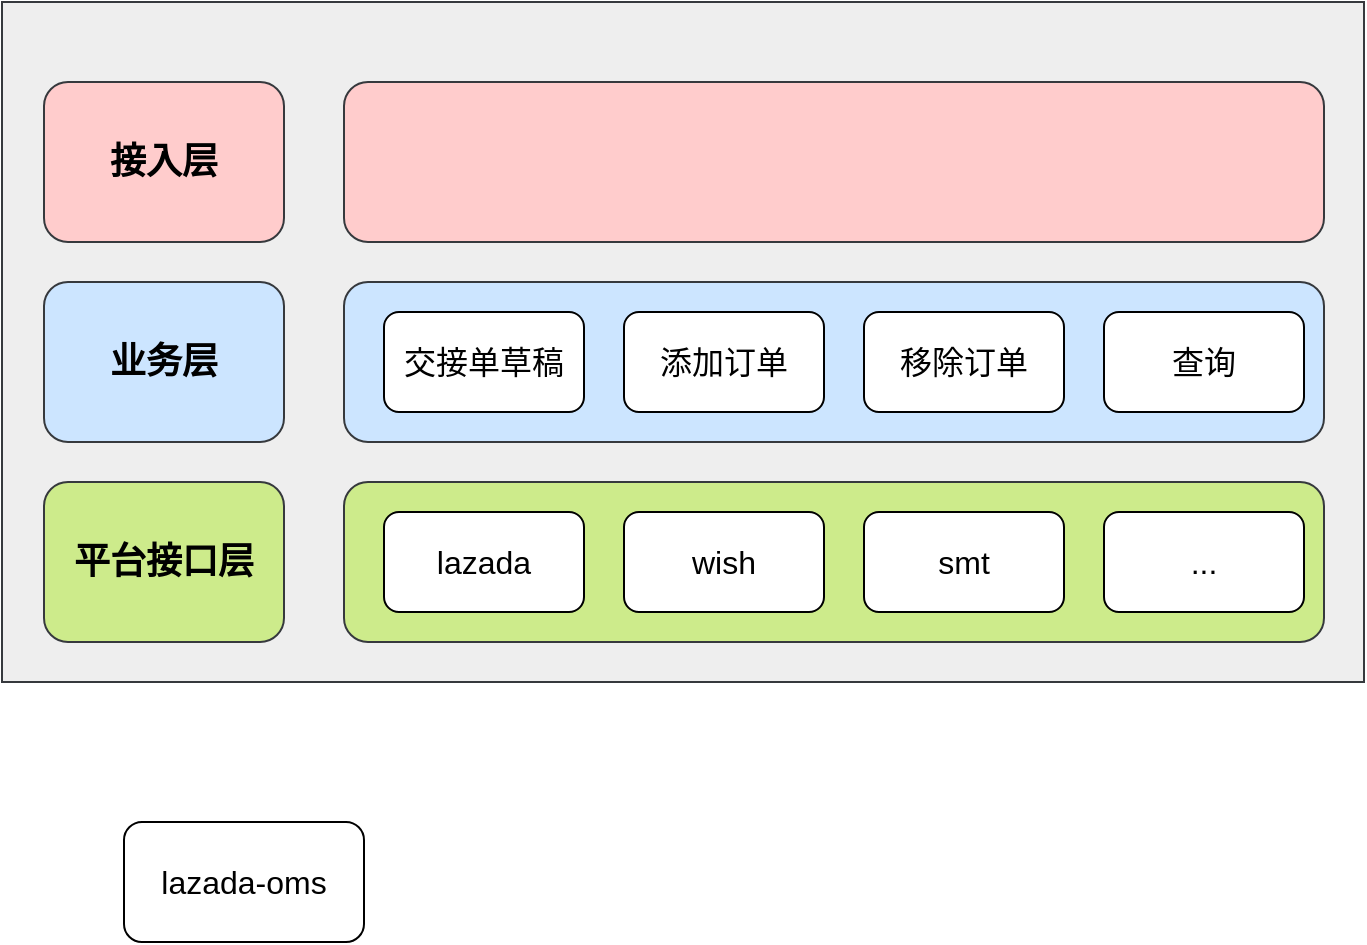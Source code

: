 <mxfile version="21.1.9" type="github">
  <diagram name="第 1 页" id="eg49ZaoTi7A60mhF3NfQ">
    <mxGraphModel dx="1434" dy="756" grid="1" gridSize="10" guides="1" tooltips="1" connect="1" arrows="1" fold="1" page="1" pageScale="1" pageWidth="827" pageHeight="1169" math="0" shadow="0">
      <root>
        <mxCell id="0" />
        <mxCell id="1" parent="0" />
        <mxCell id="jHrgZvA_I-LLRUM1Vone-2" value="" style="rounded=0;whiteSpace=wrap;html=1;fillColor=#eeeeee;strokeColor=#36393d;" vertex="1" parent="1">
          <mxGeometry x="69" y="160" width="681" height="340" as="geometry" />
        </mxCell>
        <mxCell id="jHrgZvA_I-LLRUM1Vone-3" value="&lt;b&gt;&lt;font style=&quot;font-size: 18px;&quot;&gt;平台接口层&lt;/font&gt;&lt;/b&gt;" style="rounded=1;whiteSpace=wrap;html=1;fillColor=#cdeb8b;strokeColor=#36393d;" vertex="1" parent="1">
          <mxGeometry x="90" y="400" width="120" height="80" as="geometry" />
        </mxCell>
        <mxCell id="jHrgZvA_I-LLRUM1Vone-4" value="" style="rounded=1;whiteSpace=wrap;html=1;fillColor=#cdeb8b;strokeColor=#36393d;" vertex="1" parent="1">
          <mxGeometry x="240" y="400" width="490" height="80" as="geometry" />
        </mxCell>
        <mxCell id="jHrgZvA_I-LLRUM1Vone-5" value="&lt;font style=&quot;font-size: 16px;&quot;&gt;lazada&lt;/font&gt;" style="rounded=1;whiteSpace=wrap;html=1;" vertex="1" parent="1">
          <mxGeometry x="260" y="415" width="100" height="50" as="geometry" />
        </mxCell>
        <mxCell id="jHrgZvA_I-LLRUM1Vone-6" value="&lt;font style=&quot;font-size: 16px;&quot;&gt;wish&lt;/font&gt;" style="rounded=1;whiteSpace=wrap;html=1;" vertex="1" parent="1">
          <mxGeometry x="380" y="415" width="100" height="50" as="geometry" />
        </mxCell>
        <mxCell id="jHrgZvA_I-LLRUM1Vone-7" value="&lt;font style=&quot;font-size: 16px;&quot;&gt;smt&lt;/font&gt;" style="rounded=1;whiteSpace=wrap;html=1;" vertex="1" parent="1">
          <mxGeometry x="500" y="415" width="100" height="50" as="geometry" />
        </mxCell>
        <mxCell id="jHrgZvA_I-LLRUM1Vone-8" value="&lt;font style=&quot;font-size: 16px;&quot;&gt;...&lt;/font&gt;" style="rounded=1;whiteSpace=wrap;html=1;" vertex="1" parent="1">
          <mxGeometry x="620" y="415" width="100" height="50" as="geometry" />
        </mxCell>
        <mxCell id="jHrgZvA_I-LLRUM1Vone-9" value="&lt;span style=&quot;font-size: 18px;&quot;&gt;&lt;b&gt;业务层&lt;/b&gt;&lt;/span&gt;" style="rounded=1;whiteSpace=wrap;html=1;fillColor=#cce5ff;strokeColor=#36393d;" vertex="1" parent="1">
          <mxGeometry x="90" y="300" width="120" height="80" as="geometry" />
        </mxCell>
        <mxCell id="jHrgZvA_I-LLRUM1Vone-10" value="" style="rounded=1;whiteSpace=wrap;html=1;fillColor=#cce5ff;strokeColor=#36393d;" vertex="1" parent="1">
          <mxGeometry x="240" y="300" width="490" height="80" as="geometry" />
        </mxCell>
        <mxCell id="jHrgZvA_I-LLRUM1Vone-12" value="&lt;font style=&quot;font-size: 16px;&quot;&gt;交接单草稿&lt;/font&gt;" style="rounded=1;whiteSpace=wrap;html=1;" vertex="1" parent="1">
          <mxGeometry x="260" y="315" width="100" height="50" as="geometry" />
        </mxCell>
        <mxCell id="jHrgZvA_I-LLRUM1Vone-13" value="&lt;font style=&quot;font-size: 16px;&quot;&gt;添加订单&lt;/font&gt;" style="rounded=1;whiteSpace=wrap;html=1;" vertex="1" parent="1">
          <mxGeometry x="380" y="315" width="100" height="50" as="geometry" />
        </mxCell>
        <mxCell id="jHrgZvA_I-LLRUM1Vone-14" value="&lt;span style=&quot;font-size: 18px;&quot;&gt;&lt;b&gt;接入层&lt;br&gt;&lt;/b&gt;&lt;/span&gt;" style="rounded=1;whiteSpace=wrap;html=1;fillColor=#ffcccc;strokeColor=#36393d;" vertex="1" parent="1">
          <mxGeometry x="90" y="200" width="120" height="80" as="geometry" />
        </mxCell>
        <mxCell id="jHrgZvA_I-LLRUM1Vone-15" value="" style="rounded=1;whiteSpace=wrap;html=1;fillColor=#ffcccc;strokeColor=#36393d;" vertex="1" parent="1">
          <mxGeometry x="240" y="200" width="490" height="80" as="geometry" />
        </mxCell>
        <mxCell id="jHrgZvA_I-LLRUM1Vone-16" value="&lt;font style=&quot;font-size: 16px;&quot;&gt;lazada-oms&lt;/font&gt;" style="rounded=1;whiteSpace=wrap;html=1;" vertex="1" parent="1">
          <mxGeometry x="130" y="570" width="120" height="60" as="geometry" />
        </mxCell>
        <mxCell id="jHrgZvA_I-LLRUM1Vone-17" value="&lt;font style=&quot;font-size: 16px;&quot;&gt;移除订单&lt;/font&gt;" style="rounded=1;whiteSpace=wrap;html=1;" vertex="1" parent="1">
          <mxGeometry x="500" y="315" width="100" height="50" as="geometry" />
        </mxCell>
        <mxCell id="jHrgZvA_I-LLRUM1Vone-18" value="&lt;span style=&quot;font-size: 16px;&quot;&gt;查询&lt;/span&gt;" style="rounded=1;whiteSpace=wrap;html=1;" vertex="1" parent="1">
          <mxGeometry x="620" y="315" width="100" height="50" as="geometry" />
        </mxCell>
      </root>
    </mxGraphModel>
  </diagram>
</mxfile>
